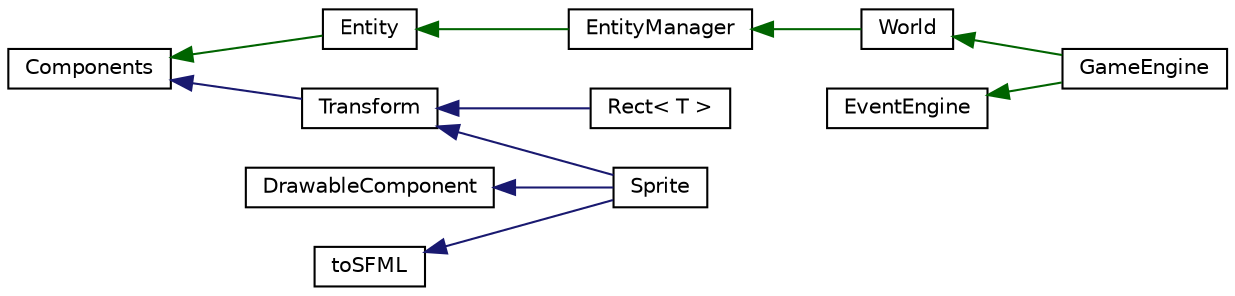 digraph "Graphical Class Hierarchy"
{
 // LATEX_PDF_SIZE
  edge [fontname="Helvetica",fontsize="10",labelfontname="Helvetica",labelfontsize="10"];
  node [fontname="Helvetica",fontsize="10",shape=record];
  rankdir="LR";
  Node0 [label="Components",height=0.2,width=0.4,color="black", fillcolor="white", style="filled",URL="$db/d46/classComponents.html",tooltip="Components class: Components is a class that represents a component in the game."];
  Node0 -> Node1 [dir="back",color="darkgreen",fontsize="10",style="solid",fontname="Helvetica"];
  Node1 [label="Entity",height=0.2,width=0.4,color="black", fillcolor="white", style="filled",URL="$da/d61/classEntity.html",tooltip="Entity class: Entity is a class that represents an entity in the game."];
  Node1 -> Node2 [dir="back",color="darkgreen",fontsize="10",style="solid",fontname="Helvetica"];
  Node2 [label="EntityManager",height=0.2,width=0.4,color="black", fillcolor="white", style="filled",URL="$dd/d5f/classEntityManager.html",tooltip=" "];
  Node2 -> Node3 [dir="back",color="darkgreen",fontsize="10",style="solid",fontname="Helvetica"];
  Node3 [label="World",height=0.2,width=0.4,color="black", fillcolor="white", style="filled",URL="$d6/d39/classWorld.html",tooltip="World class: World is a class that represents the world of the game."];
  Node3 -> Node4 [dir="back",color="darkgreen",fontsize="10",style="solid",fontname="Helvetica"];
  Node4 [label="GameEngine",height=0.2,width=0.4,color="black", fillcolor="white", style="filled",URL="$df/d8d/classGameEngine.html",tooltip="GameEngine class: GameEngine is a class that represents the game engine."];
  Node0 -> Node5 [dir="back",color="midnightblue",fontsize="10",style="solid",fontname="Helvetica"];
  Node5 [label="Transform",height=0.2,width=0.4,color="black", fillcolor="white", style="filled",URL="$db/daf/classTransform.html",tooltip="Transform class: Transform is a class that represents the transform of a Component."];
  Node5 -> Node6 [dir="back",color="midnightblue",fontsize="10",style="solid",fontname="Helvetica"];
  Node6 [label="Rect\< T \>",height=0.2,width=0.4,color="black", fillcolor="white", style="filled",URL="$d7/dc9/classRect.html",tooltip="Rect class: Rect is a class that represents a rectangle."];
  Node5 -> Node7 [dir="back",color="midnightblue",fontsize="10",style="solid",fontname="Helvetica"];
  Node7 [label="Sprite",height=0.2,width=0.4,color="black", fillcolor="white", style="filled",URL="$d1/d6d/classSprite.html",tooltip="Sprite class: Sprite is a class that represents the rendering properties of a Component."];
  Node123 [label="DrawableComponent",height=0.2,width=0.4,color="black", fillcolor="white", style="filled",URL="$d2/db3/classDrawableComponent.html",tooltip="DrawableComponent class: DrawableComponent is a class that represents a drawable component in the gam..."];
  Node123 -> Node7 [dir="back",color="midnightblue",fontsize="10",style="solid",fontname="Helvetica"];
  Node135 [label="EventEngine",height=0.2,width=0.4,color="black", fillcolor="white", style="filled",URL="$d4/d2e/classEventEngine.html",tooltip="EventEngine class: EventEngine is a class that represents the event engine of the game."];
  Node135 -> Node4 [dir="back",color="darkgreen",fontsize="10",style="solid",fontname="Helvetica"];
  Node487 [label="toSFML",height=0.2,width=0.4,color="black", fillcolor="white", style="filled",URL="$da/dc3/classtoSFML.html",tooltip="toSFML class: toSFML is a class that convert some class into SFML class."];
  Node487 -> Node7 [dir="back",color="midnightblue",fontsize="10",style="solid",fontname="Helvetica"];
}
